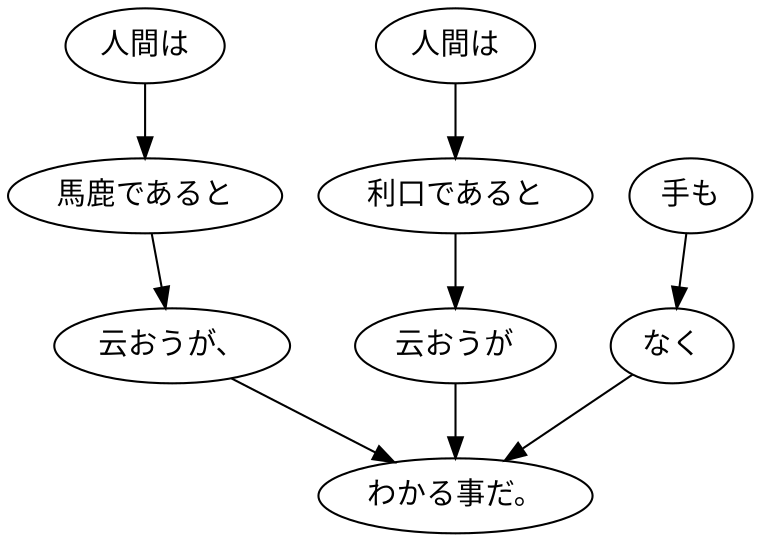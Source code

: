 digraph graph5824 {
	node0 [label="人間は"];
	node1 [label="馬鹿であると"];
	node2 [label="云おうが、"];
	node3 [label="人間は"];
	node4 [label="利口であると"];
	node5 [label="云おうが"];
	node6 [label="手も"];
	node7 [label="なく"];
	node8 [label="わかる事だ。"];
	node0 -> node1;
	node1 -> node2;
	node2 -> node8;
	node3 -> node4;
	node4 -> node5;
	node5 -> node8;
	node6 -> node7;
	node7 -> node8;
}
